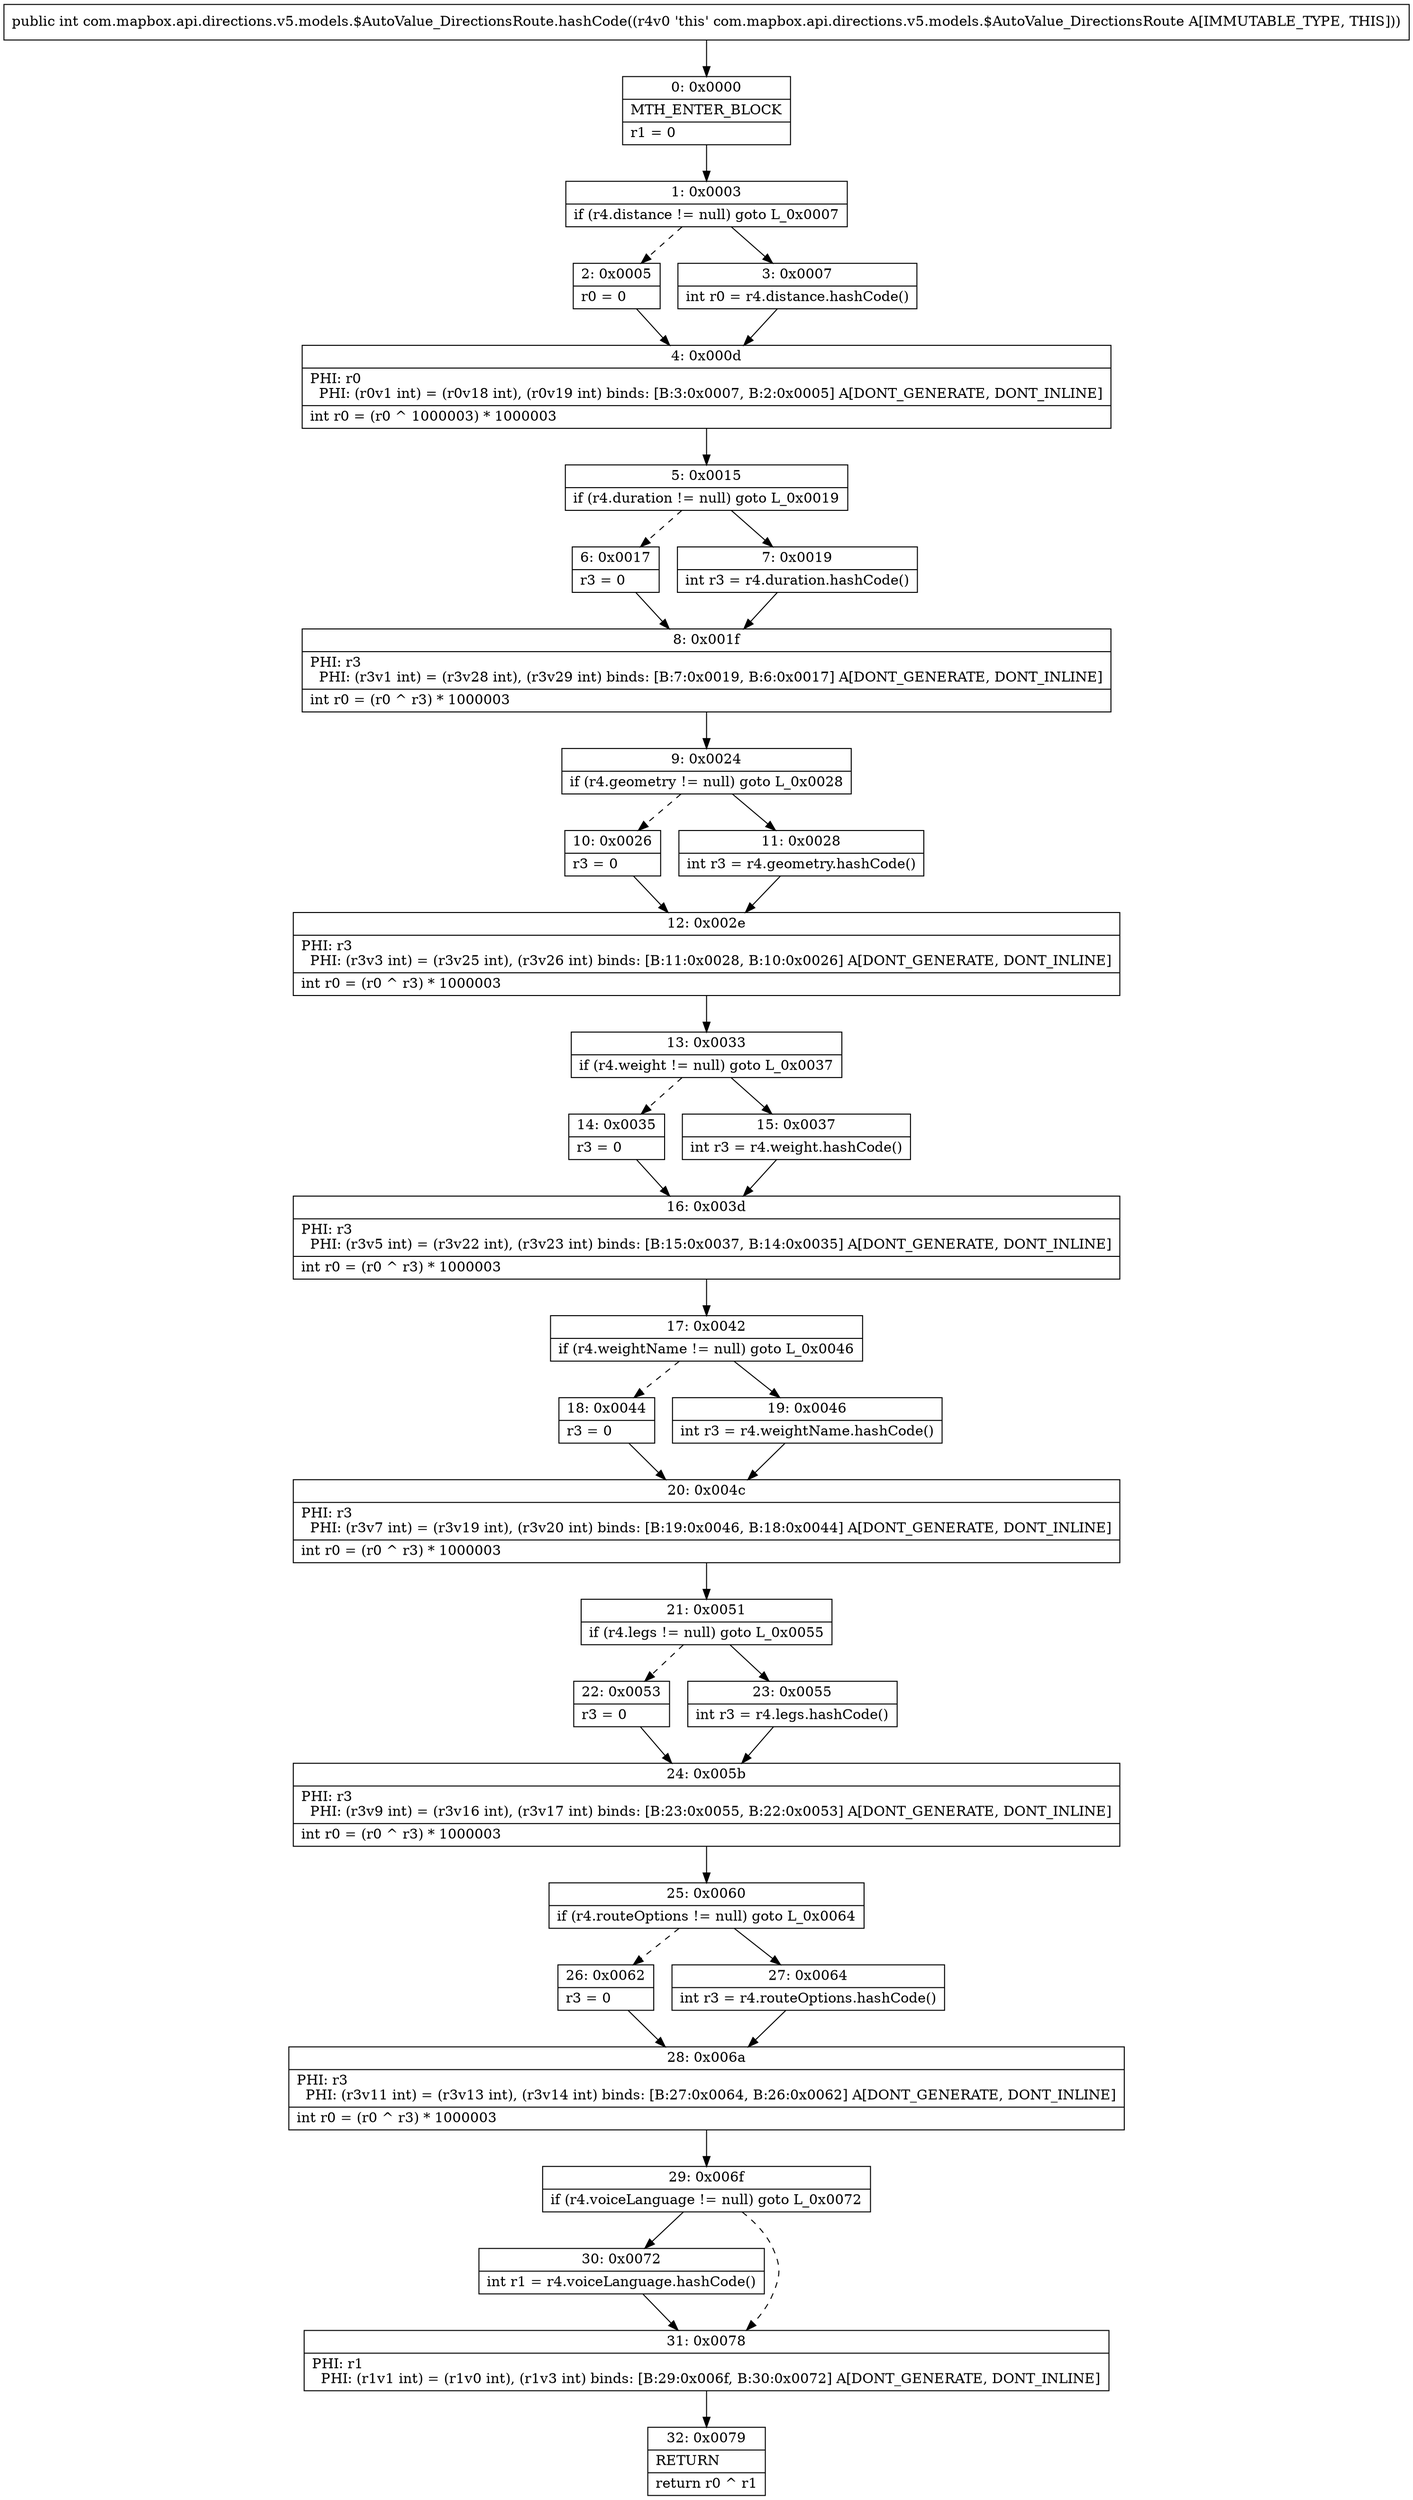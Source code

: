 digraph "CFG forcom.mapbox.api.directions.v5.models.$AutoValue_DirectionsRoute.hashCode()I" {
Node_0 [shape=record,label="{0\:\ 0x0000|MTH_ENTER_BLOCK\l|r1 = 0\l}"];
Node_1 [shape=record,label="{1\:\ 0x0003|if (r4.distance != null) goto L_0x0007\l}"];
Node_2 [shape=record,label="{2\:\ 0x0005|r0 = 0\l}"];
Node_3 [shape=record,label="{3\:\ 0x0007|int r0 = r4.distance.hashCode()\l}"];
Node_4 [shape=record,label="{4\:\ 0x000d|PHI: r0 \l  PHI: (r0v1 int) = (r0v18 int), (r0v19 int) binds: [B:3:0x0007, B:2:0x0005] A[DONT_GENERATE, DONT_INLINE]\l|int r0 = (r0 ^ 1000003) * 1000003\l}"];
Node_5 [shape=record,label="{5\:\ 0x0015|if (r4.duration != null) goto L_0x0019\l}"];
Node_6 [shape=record,label="{6\:\ 0x0017|r3 = 0\l}"];
Node_7 [shape=record,label="{7\:\ 0x0019|int r3 = r4.duration.hashCode()\l}"];
Node_8 [shape=record,label="{8\:\ 0x001f|PHI: r3 \l  PHI: (r3v1 int) = (r3v28 int), (r3v29 int) binds: [B:7:0x0019, B:6:0x0017] A[DONT_GENERATE, DONT_INLINE]\l|int r0 = (r0 ^ r3) * 1000003\l}"];
Node_9 [shape=record,label="{9\:\ 0x0024|if (r4.geometry != null) goto L_0x0028\l}"];
Node_10 [shape=record,label="{10\:\ 0x0026|r3 = 0\l}"];
Node_11 [shape=record,label="{11\:\ 0x0028|int r3 = r4.geometry.hashCode()\l}"];
Node_12 [shape=record,label="{12\:\ 0x002e|PHI: r3 \l  PHI: (r3v3 int) = (r3v25 int), (r3v26 int) binds: [B:11:0x0028, B:10:0x0026] A[DONT_GENERATE, DONT_INLINE]\l|int r0 = (r0 ^ r3) * 1000003\l}"];
Node_13 [shape=record,label="{13\:\ 0x0033|if (r4.weight != null) goto L_0x0037\l}"];
Node_14 [shape=record,label="{14\:\ 0x0035|r3 = 0\l}"];
Node_15 [shape=record,label="{15\:\ 0x0037|int r3 = r4.weight.hashCode()\l}"];
Node_16 [shape=record,label="{16\:\ 0x003d|PHI: r3 \l  PHI: (r3v5 int) = (r3v22 int), (r3v23 int) binds: [B:15:0x0037, B:14:0x0035] A[DONT_GENERATE, DONT_INLINE]\l|int r0 = (r0 ^ r3) * 1000003\l}"];
Node_17 [shape=record,label="{17\:\ 0x0042|if (r4.weightName != null) goto L_0x0046\l}"];
Node_18 [shape=record,label="{18\:\ 0x0044|r3 = 0\l}"];
Node_19 [shape=record,label="{19\:\ 0x0046|int r3 = r4.weightName.hashCode()\l}"];
Node_20 [shape=record,label="{20\:\ 0x004c|PHI: r3 \l  PHI: (r3v7 int) = (r3v19 int), (r3v20 int) binds: [B:19:0x0046, B:18:0x0044] A[DONT_GENERATE, DONT_INLINE]\l|int r0 = (r0 ^ r3) * 1000003\l}"];
Node_21 [shape=record,label="{21\:\ 0x0051|if (r4.legs != null) goto L_0x0055\l}"];
Node_22 [shape=record,label="{22\:\ 0x0053|r3 = 0\l}"];
Node_23 [shape=record,label="{23\:\ 0x0055|int r3 = r4.legs.hashCode()\l}"];
Node_24 [shape=record,label="{24\:\ 0x005b|PHI: r3 \l  PHI: (r3v9 int) = (r3v16 int), (r3v17 int) binds: [B:23:0x0055, B:22:0x0053] A[DONT_GENERATE, DONT_INLINE]\l|int r0 = (r0 ^ r3) * 1000003\l}"];
Node_25 [shape=record,label="{25\:\ 0x0060|if (r4.routeOptions != null) goto L_0x0064\l}"];
Node_26 [shape=record,label="{26\:\ 0x0062|r3 = 0\l}"];
Node_27 [shape=record,label="{27\:\ 0x0064|int r3 = r4.routeOptions.hashCode()\l}"];
Node_28 [shape=record,label="{28\:\ 0x006a|PHI: r3 \l  PHI: (r3v11 int) = (r3v13 int), (r3v14 int) binds: [B:27:0x0064, B:26:0x0062] A[DONT_GENERATE, DONT_INLINE]\l|int r0 = (r0 ^ r3) * 1000003\l}"];
Node_29 [shape=record,label="{29\:\ 0x006f|if (r4.voiceLanguage != null) goto L_0x0072\l}"];
Node_30 [shape=record,label="{30\:\ 0x0072|int r1 = r4.voiceLanguage.hashCode()\l}"];
Node_31 [shape=record,label="{31\:\ 0x0078|PHI: r1 \l  PHI: (r1v1 int) = (r1v0 int), (r1v3 int) binds: [B:29:0x006f, B:30:0x0072] A[DONT_GENERATE, DONT_INLINE]\l}"];
Node_32 [shape=record,label="{32\:\ 0x0079|RETURN\l|return r0 ^ r1\l}"];
MethodNode[shape=record,label="{public int com.mapbox.api.directions.v5.models.$AutoValue_DirectionsRoute.hashCode((r4v0 'this' com.mapbox.api.directions.v5.models.$AutoValue_DirectionsRoute A[IMMUTABLE_TYPE, THIS])) }"];
MethodNode -> Node_0;
Node_0 -> Node_1;
Node_1 -> Node_2[style=dashed];
Node_1 -> Node_3;
Node_2 -> Node_4;
Node_3 -> Node_4;
Node_4 -> Node_5;
Node_5 -> Node_6[style=dashed];
Node_5 -> Node_7;
Node_6 -> Node_8;
Node_7 -> Node_8;
Node_8 -> Node_9;
Node_9 -> Node_10[style=dashed];
Node_9 -> Node_11;
Node_10 -> Node_12;
Node_11 -> Node_12;
Node_12 -> Node_13;
Node_13 -> Node_14[style=dashed];
Node_13 -> Node_15;
Node_14 -> Node_16;
Node_15 -> Node_16;
Node_16 -> Node_17;
Node_17 -> Node_18[style=dashed];
Node_17 -> Node_19;
Node_18 -> Node_20;
Node_19 -> Node_20;
Node_20 -> Node_21;
Node_21 -> Node_22[style=dashed];
Node_21 -> Node_23;
Node_22 -> Node_24;
Node_23 -> Node_24;
Node_24 -> Node_25;
Node_25 -> Node_26[style=dashed];
Node_25 -> Node_27;
Node_26 -> Node_28;
Node_27 -> Node_28;
Node_28 -> Node_29;
Node_29 -> Node_30;
Node_29 -> Node_31[style=dashed];
Node_30 -> Node_31;
Node_31 -> Node_32;
}

